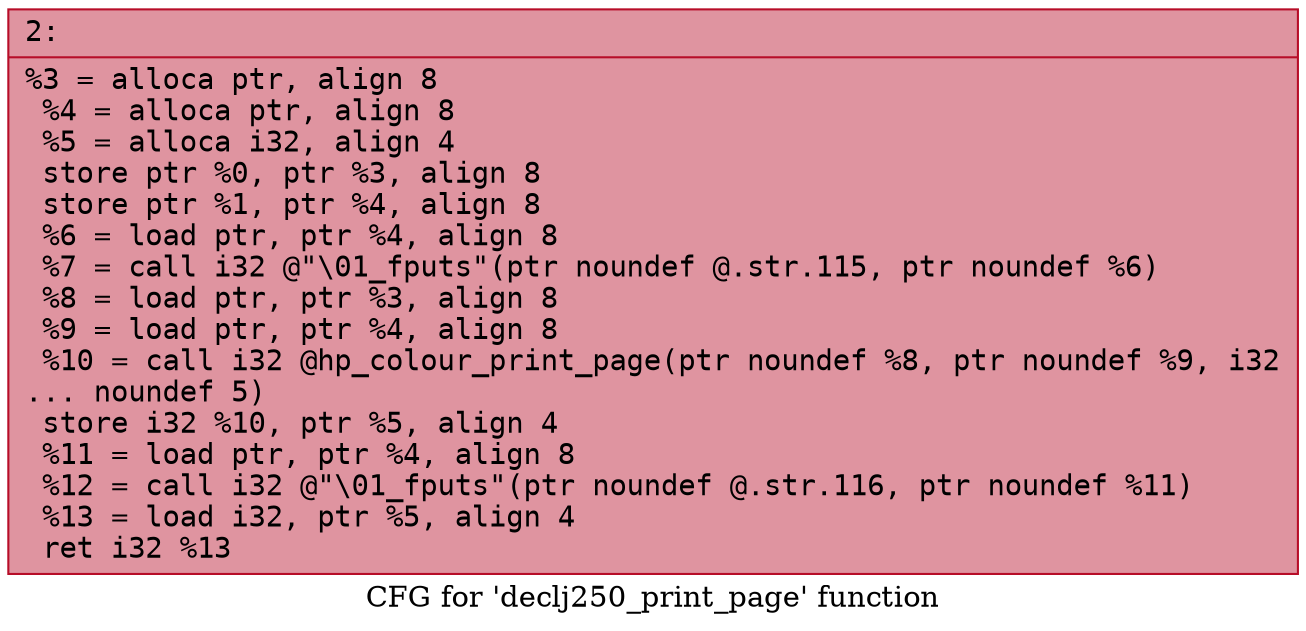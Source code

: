 digraph "CFG for 'declj250_print_page' function" {
	label="CFG for 'declj250_print_page' function";

	Node0x600001506a30 [shape=record,color="#b70d28ff", style=filled, fillcolor="#b70d2870" fontname="Courier",label="{2:\l|  %3 = alloca ptr, align 8\l  %4 = alloca ptr, align 8\l  %5 = alloca i32, align 4\l  store ptr %0, ptr %3, align 8\l  store ptr %1, ptr %4, align 8\l  %6 = load ptr, ptr %4, align 8\l  %7 = call i32 @\"\\01_fputs\"(ptr noundef @.str.115, ptr noundef %6)\l  %8 = load ptr, ptr %3, align 8\l  %9 = load ptr, ptr %4, align 8\l  %10 = call i32 @hp_colour_print_page(ptr noundef %8, ptr noundef %9, i32\l... noundef 5)\l  store i32 %10, ptr %5, align 4\l  %11 = load ptr, ptr %4, align 8\l  %12 = call i32 @\"\\01_fputs\"(ptr noundef @.str.116, ptr noundef %11)\l  %13 = load i32, ptr %5, align 4\l  ret i32 %13\l}"];
}
